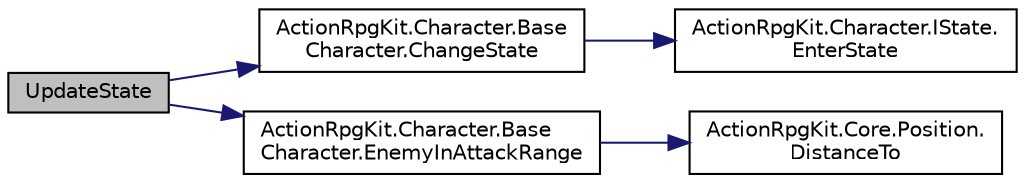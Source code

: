 digraph "UpdateState"
{
 // INTERACTIVE_SVG=YES
  edge [fontname="Helvetica",fontsize="10",labelfontname="Helvetica",labelfontsize="10"];
  node [fontname="Helvetica",fontsize="10",shape=record];
  rankdir="LR";
  Node1 [label="UpdateState",height=0.2,width=0.4,color="black", fillcolor="grey75", style="filled", fontcolor="black"];
  Node1 -> Node2 [color="midnightblue",fontsize="10",style="solid",fontname="Helvetica"];
  Node2 [label="ActionRpgKit.Character.Base\lCharacter.ChangeState",height=0.2,width=0.4,color="black", fillcolor="white", style="filled",URL="$d9/d5c/class_action_rpg_kit_1_1_character_1_1_base_character.xhtml#ad3af8a0034cb6abc219f9d28a78615a0",tooltip="Change the State to the given State if the given State differs from the current State."];
  Node2 -> Node3 [color="midnightblue",fontsize="10",style="solid",fontname="Helvetica"];
  Node3 [label="ActionRpgKit.Character.IState.\lEnterState",height=0.2,width=0.4,color="black", fillcolor="white", style="filled",URL="$db/d3f/interface_action_rpg_kit_1_1_character_1_1_i_state.xhtml#a1aba682a800f617df15d172bac4519fe",tooltip="Called when entering the State."];
  Node1 -> Node4 [color="midnightblue",fontsize="10",style="solid",fontname="Helvetica"];
  Node4 [label="ActionRpgKit.Character.Base\lCharacter.EnemyInAttackRange",height=0.2,width=0.4,color="black", fillcolor="white", style="filled",URL="$d9/d5c/class_action_rpg_kit_1_1_character_1_1_base_character.xhtml#a6ba4962cda376e693e597139fe558525",tooltip="Whether the Character is in range for an attack."];
  Node4 -> Node5 [color="midnightblue",fontsize="10",style="solid",fontname="Helvetica"];
  Node5 [label="ActionRpgKit.Core.Position.\lDistanceTo",height=0.2,width=0.4,color="black", fillcolor="white", style="filled",URL="$dc/d37/class_action_rpg_kit_1_1_core_1_1_position.xhtml#a8850458fdd4bc5ccdb00fb212506191e",tooltip="The distance to the given Position."];
}
